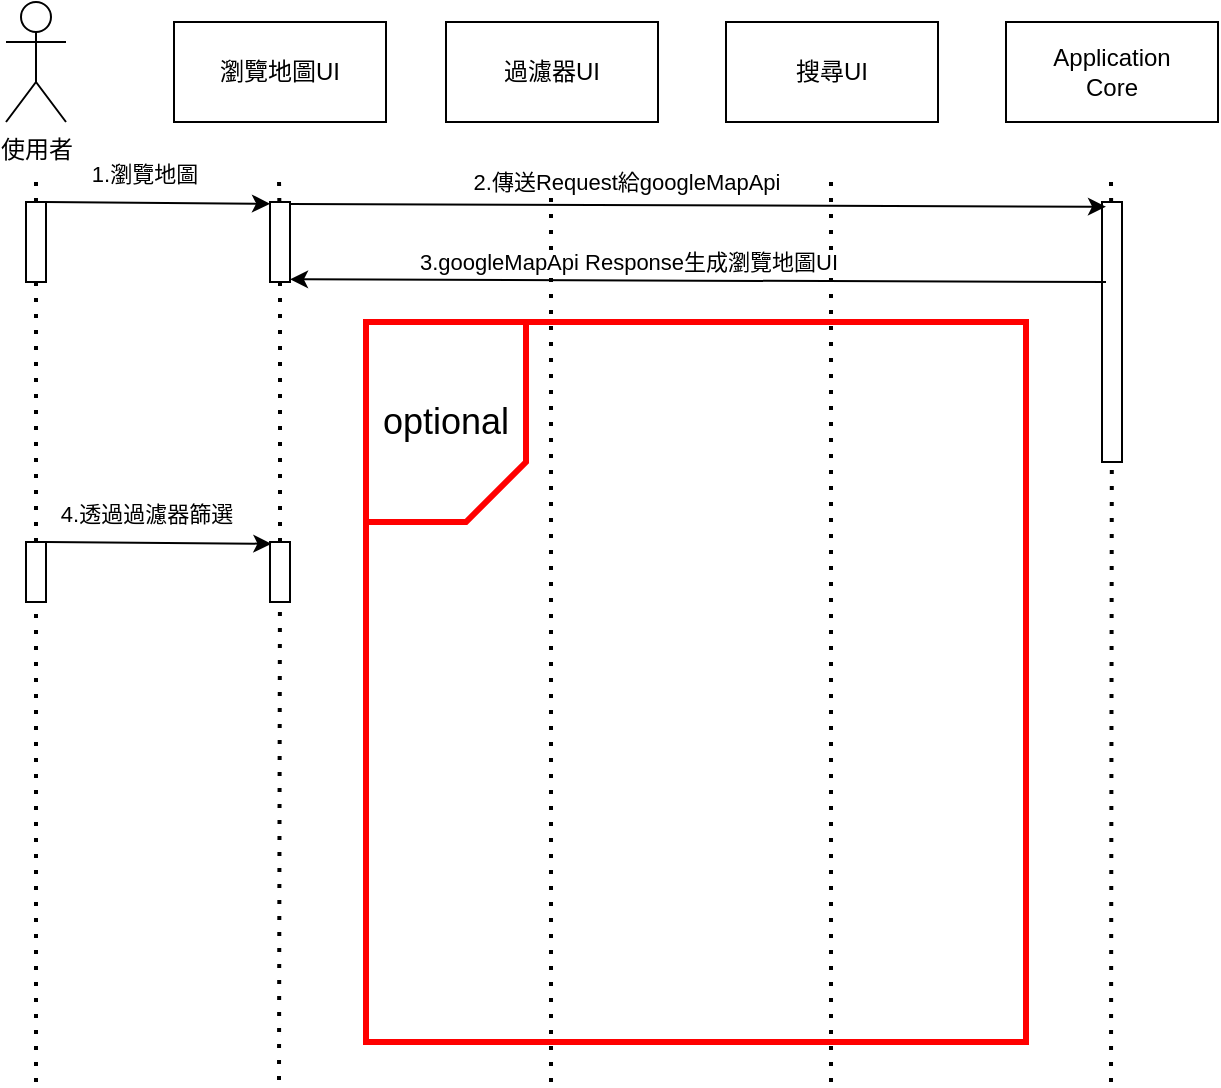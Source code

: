 <mxfile version="14.2.4" type="github">
  <diagram id="j5eENNFuExUJalh9vrai" name="Page-1">
    <mxGraphModel dx="782" dy="446" grid="1" gridSize="10" guides="1" tooltips="1" connect="1" arrows="1" fold="1" page="1" pageScale="1" pageWidth="827" pageHeight="1169" math="0" shadow="0">
      <root>
        <mxCell id="0" />
        <mxCell id="1" parent="0" />
        <mxCell id="CQ5wD38VRIrhaRrIlDyT-33" value="" style="verticalLabelPosition=bottom;verticalAlign=top;html=1;shape=mxgraph.basic.rect;fillColor2=none;strokeWidth=1;size=20;indent=5;" vertex="1" parent="1">
          <mxGeometry x="342" y="350" width="10" height="30" as="geometry" />
        </mxCell>
        <mxCell id="CQ5wD38VRIrhaRrIlDyT-1" value="使用者" style="shape=umlActor;verticalLabelPosition=bottom;verticalAlign=top;html=1;outlineConnect=0;" vertex="1" parent="1">
          <mxGeometry x="210" y="80" width="30" height="60" as="geometry" />
        </mxCell>
        <mxCell id="CQ5wD38VRIrhaRrIlDyT-2" value="瀏覽地圖UI" style="rounded=0;whiteSpace=wrap;html=1;" vertex="1" parent="1">
          <mxGeometry x="294" y="90" width="106" height="50" as="geometry" />
        </mxCell>
        <mxCell id="CQ5wD38VRIrhaRrIlDyT-3" value="過濾器UI" style="rounded=0;whiteSpace=wrap;html=1;" vertex="1" parent="1">
          <mxGeometry x="430" y="90" width="106" height="50" as="geometry" />
        </mxCell>
        <mxCell id="CQ5wD38VRIrhaRrIlDyT-4" value="搜尋UI" style="rounded=0;whiteSpace=wrap;html=1;" vertex="1" parent="1">
          <mxGeometry x="570" y="90" width="106" height="50" as="geometry" />
        </mxCell>
        <mxCell id="CQ5wD38VRIrhaRrIlDyT-5" value="Application&lt;br&gt;Core" style="rounded=0;whiteSpace=wrap;html=1;" vertex="1" parent="1">
          <mxGeometry x="710" y="90" width="106" height="50" as="geometry" />
        </mxCell>
        <mxCell id="CQ5wD38VRIrhaRrIlDyT-6" value="" style="endArrow=none;dashed=1;html=1;dashPattern=1 3;strokeWidth=2;" edge="1" parent="1" source="CQ5wD38VRIrhaRrIlDyT-11">
          <mxGeometry width="50" height="50" relative="1" as="geometry">
            <mxPoint x="225" y="620" as="sourcePoint" />
            <mxPoint x="225" y="170" as="targetPoint" />
          </mxGeometry>
        </mxCell>
        <mxCell id="CQ5wD38VRIrhaRrIlDyT-7" value="" style="endArrow=none;dashed=1;html=1;dashPattern=1 3;strokeWidth=2;" edge="1" parent="1" source="CQ5wD38VRIrhaRrIlDyT-13">
          <mxGeometry width="50" height="50" relative="1" as="geometry">
            <mxPoint x="346.5" y="619" as="sourcePoint" />
            <mxPoint x="346.5" y="169" as="targetPoint" />
          </mxGeometry>
        </mxCell>
        <mxCell id="CQ5wD38VRIrhaRrIlDyT-8" value="" style="endArrow=none;dashed=1;html=1;dashPattern=1 3;strokeWidth=2;" edge="1" parent="1">
          <mxGeometry width="50" height="50" relative="1" as="geometry">
            <mxPoint x="482.5" y="620" as="sourcePoint" />
            <mxPoint x="482.5" y="170" as="targetPoint" />
          </mxGeometry>
        </mxCell>
        <mxCell id="CQ5wD38VRIrhaRrIlDyT-9" value="" style="endArrow=none;dashed=1;html=1;dashPattern=1 3;strokeWidth=2;" edge="1" parent="1">
          <mxGeometry width="50" height="50" relative="1" as="geometry">
            <mxPoint x="622.5" y="620" as="sourcePoint" />
            <mxPoint x="622.5" y="170" as="targetPoint" />
          </mxGeometry>
        </mxCell>
        <mxCell id="CQ5wD38VRIrhaRrIlDyT-10" value="" style="endArrow=none;dashed=1;html=1;dashPattern=1 3;strokeWidth=2;" edge="1" parent="1" source="CQ5wD38VRIrhaRrIlDyT-18">
          <mxGeometry width="50" height="50" relative="1" as="geometry">
            <mxPoint x="762.5" y="620" as="sourcePoint" />
            <mxPoint x="762.5" y="170" as="targetPoint" />
          </mxGeometry>
        </mxCell>
        <mxCell id="CQ5wD38VRIrhaRrIlDyT-11" value="" style="verticalLabelPosition=bottom;verticalAlign=top;html=1;shape=mxgraph.basic.rect;fillColor2=none;strokeWidth=1;size=20;indent=5;" vertex="1" parent="1">
          <mxGeometry x="220" y="180" width="10" height="40" as="geometry" />
        </mxCell>
        <mxCell id="CQ5wD38VRIrhaRrIlDyT-12" value="" style="endArrow=none;dashed=1;html=1;dashPattern=1 3;strokeWidth=2;" edge="1" parent="1" source="CQ5wD38VRIrhaRrIlDyT-29" target="CQ5wD38VRIrhaRrIlDyT-11">
          <mxGeometry width="50" height="50" relative="1" as="geometry">
            <mxPoint x="225" y="620" as="sourcePoint" />
            <mxPoint x="225" y="170" as="targetPoint" />
          </mxGeometry>
        </mxCell>
        <mxCell id="CQ5wD38VRIrhaRrIlDyT-13" value="" style="verticalLabelPosition=bottom;verticalAlign=top;html=1;shape=mxgraph.basic.rect;fillColor2=none;strokeWidth=1;size=20;indent=5;" vertex="1" parent="1">
          <mxGeometry x="342" y="180" width="10" height="40" as="geometry" />
        </mxCell>
        <mxCell id="CQ5wD38VRIrhaRrIlDyT-14" value="" style="endArrow=none;dashed=1;html=1;dashPattern=1 3;strokeWidth=2;" edge="1" parent="1" source="CQ5wD38VRIrhaRrIlDyT-33" target="CQ5wD38VRIrhaRrIlDyT-13">
          <mxGeometry width="50" height="50" relative="1" as="geometry">
            <mxPoint x="346.5" y="619" as="sourcePoint" />
            <mxPoint x="346.5" y="169" as="targetPoint" />
          </mxGeometry>
        </mxCell>
        <mxCell id="CQ5wD38VRIrhaRrIlDyT-15" value="" style="endArrow=classic;html=1;entryX=0;entryY=0.047;entryDx=0;entryDy=0;entryPerimeter=0;exitX=0.933;exitY=0.025;exitDx=0;exitDy=0;exitPerimeter=0;" edge="1" parent="1">
          <mxGeometry width="50" height="50" relative="1" as="geometry">
            <mxPoint x="229.33" y="180" as="sourcePoint" />
            <mxPoint x="342" y="180.88" as="targetPoint" />
          </mxGeometry>
        </mxCell>
        <mxCell id="CQ5wD38VRIrhaRrIlDyT-16" value="1.瀏覽地圖" style="edgeLabel;html=1;align=center;verticalAlign=middle;resizable=0;points=[];" vertex="1" connectable="0" parent="CQ5wD38VRIrhaRrIlDyT-15">
          <mxGeometry x="0.349" y="1" relative="1" as="geometry">
            <mxPoint x="-26.34" y="-14.21" as="offset" />
          </mxGeometry>
        </mxCell>
        <mxCell id="CQ5wD38VRIrhaRrIlDyT-18" value="" style="verticalLabelPosition=bottom;verticalAlign=top;html=1;shape=mxgraph.basic.rect;fillColor2=none;strokeWidth=1;size=20;indent=5;" vertex="1" parent="1">
          <mxGeometry x="758" y="180" width="10" height="130" as="geometry" />
        </mxCell>
        <mxCell id="CQ5wD38VRIrhaRrIlDyT-21" value="" style="endArrow=none;dashed=1;html=1;dashPattern=1 3;strokeWidth=2;" edge="1" parent="1" target="CQ5wD38VRIrhaRrIlDyT-18">
          <mxGeometry width="50" height="50" relative="1" as="geometry">
            <mxPoint x="762.5" y="620" as="sourcePoint" />
            <mxPoint x="762.5" y="170" as="targetPoint" />
          </mxGeometry>
        </mxCell>
        <mxCell id="CQ5wD38VRIrhaRrIlDyT-23" value="" style="endArrow=classic;html=1;exitX=1;exitY=0.025;exitDx=0;exitDy=0;exitPerimeter=0;entryX=0.2;entryY=0.018;entryDx=0;entryDy=0;entryPerimeter=0;" edge="1" parent="1">
          <mxGeometry width="50" height="50" relative="1" as="geometry">
            <mxPoint x="352" y="181" as="sourcePoint" />
            <mxPoint x="760" y="182.34" as="targetPoint" />
          </mxGeometry>
        </mxCell>
        <mxCell id="CQ5wD38VRIrhaRrIlDyT-24" value="2.傳送Request給googleMapApi" style="edgeLabel;html=1;align=center;verticalAlign=middle;resizable=0;points=[];" vertex="1" connectable="0" parent="CQ5wD38VRIrhaRrIlDyT-23">
          <mxGeometry x="0.17" y="-1" relative="1" as="geometry">
            <mxPoint x="-71" y="-12.78" as="offset" />
          </mxGeometry>
        </mxCell>
        <mxCell id="CQ5wD38VRIrhaRrIlDyT-25" value="" style="endArrow=classic;html=1;exitX=1;exitY=0.025;exitDx=0;exitDy=0;exitPerimeter=0;entryX=0.2;entryY=0.018;entryDx=0;entryDy=0;entryPerimeter=0;" edge="1" parent="1">
          <mxGeometry width="50" height="50" relative="1" as="geometry">
            <mxPoint x="760" y="220.0" as="sourcePoint" />
            <mxPoint x="352" y="218.66" as="targetPoint" />
          </mxGeometry>
        </mxCell>
        <mxCell id="CQ5wD38VRIrhaRrIlDyT-26" value="3.googleMapApi Response生成瀏覽地圖UI" style="edgeLabel;html=1;align=center;verticalAlign=middle;resizable=0;points=[];" vertex="1" connectable="0" parent="CQ5wD38VRIrhaRrIlDyT-25">
          <mxGeometry x="0.17" y="-1" relative="1" as="geometry">
            <mxPoint x="-1" y="-8.22" as="offset" />
          </mxGeometry>
        </mxCell>
        <mxCell id="CQ5wD38VRIrhaRrIlDyT-27" value="" style="rounded=0;whiteSpace=wrap;html=1;fillColor=none;strokeWidth=3;strokeColor=#FF0000;" vertex="1" parent="1">
          <mxGeometry x="390" y="240" width="330" height="360" as="geometry" />
        </mxCell>
        <mxCell id="CQ5wD38VRIrhaRrIlDyT-28" value="&lt;font style=&quot;font-size: 18px&quot;&gt;optional&lt;/font&gt;" style="shape=card;whiteSpace=wrap;html=1;strokeColor=#FF0000;strokeWidth=3;fillColor=none;direction=west;" vertex="1" parent="1">
          <mxGeometry x="390" y="240" width="80" height="100" as="geometry" />
        </mxCell>
        <mxCell id="CQ5wD38VRIrhaRrIlDyT-29" value="" style="verticalLabelPosition=bottom;verticalAlign=top;html=1;shape=mxgraph.basic.rect;fillColor2=none;strokeWidth=1;size=20;indent=5;" vertex="1" parent="1">
          <mxGeometry x="220" y="350" width="10" height="30" as="geometry" />
        </mxCell>
        <mxCell id="CQ5wD38VRIrhaRrIlDyT-30" value="" style="endArrow=none;dashed=1;html=1;dashPattern=1 3;strokeWidth=2;" edge="1" parent="1" target="CQ5wD38VRIrhaRrIlDyT-29">
          <mxGeometry width="50" height="50" relative="1" as="geometry">
            <mxPoint x="225" y="620" as="sourcePoint" />
            <mxPoint x="225" y="220" as="targetPoint" />
          </mxGeometry>
        </mxCell>
        <mxCell id="CQ5wD38VRIrhaRrIlDyT-31" value="" style="endArrow=classic;html=1;entryX=0;entryY=0.047;entryDx=0;entryDy=0;entryPerimeter=0;exitX=0.933;exitY=0.025;exitDx=0;exitDy=0;exitPerimeter=0;" edge="1" parent="1">
          <mxGeometry width="50" height="50" relative="1" as="geometry">
            <mxPoint x="230.0" y="350" as="sourcePoint" />
            <mxPoint x="342.67" y="350.88" as="targetPoint" />
          </mxGeometry>
        </mxCell>
        <mxCell id="CQ5wD38VRIrhaRrIlDyT-32" value="4.透過過濾器篩選" style="edgeLabel;html=1;align=center;verticalAlign=middle;resizable=0;points=[];" vertex="1" connectable="0" parent="CQ5wD38VRIrhaRrIlDyT-31">
          <mxGeometry x="0.349" y="1" relative="1" as="geometry">
            <mxPoint x="-26.34" y="-14.21" as="offset" />
          </mxGeometry>
        </mxCell>
        <mxCell id="CQ5wD38VRIrhaRrIlDyT-34" value="" style="endArrow=none;dashed=1;html=1;dashPattern=1 3;strokeWidth=2;" edge="1" parent="1" target="CQ5wD38VRIrhaRrIlDyT-33">
          <mxGeometry width="50" height="50" relative="1" as="geometry">
            <mxPoint x="346.5" y="619" as="sourcePoint" />
            <mxPoint x="346.976" y="220" as="targetPoint" />
          </mxGeometry>
        </mxCell>
      </root>
    </mxGraphModel>
  </diagram>
</mxfile>
